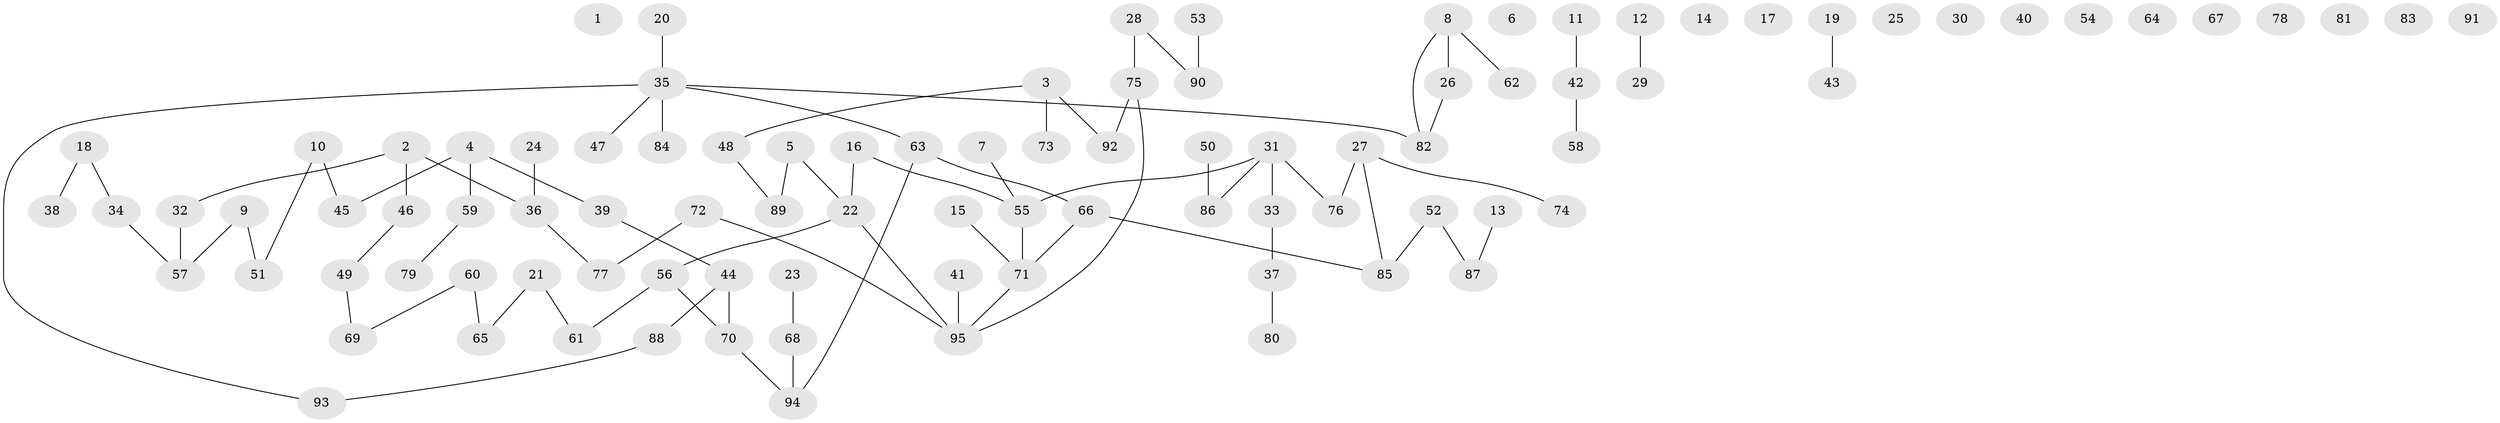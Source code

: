 // coarse degree distribution, {2: 0.38095238095238093, 4: 0.09523809523809523, 6: 0.047619047619047616, 3: 0.19047619047619047, 1: 0.23809523809523808, 5: 0.047619047619047616}
// Generated by graph-tools (version 1.1) at 2025/48/03/04/25 22:48:03]
// undirected, 95 vertices, 85 edges
graph export_dot {
  node [color=gray90,style=filled];
  1;
  2;
  3;
  4;
  5;
  6;
  7;
  8;
  9;
  10;
  11;
  12;
  13;
  14;
  15;
  16;
  17;
  18;
  19;
  20;
  21;
  22;
  23;
  24;
  25;
  26;
  27;
  28;
  29;
  30;
  31;
  32;
  33;
  34;
  35;
  36;
  37;
  38;
  39;
  40;
  41;
  42;
  43;
  44;
  45;
  46;
  47;
  48;
  49;
  50;
  51;
  52;
  53;
  54;
  55;
  56;
  57;
  58;
  59;
  60;
  61;
  62;
  63;
  64;
  65;
  66;
  67;
  68;
  69;
  70;
  71;
  72;
  73;
  74;
  75;
  76;
  77;
  78;
  79;
  80;
  81;
  82;
  83;
  84;
  85;
  86;
  87;
  88;
  89;
  90;
  91;
  92;
  93;
  94;
  95;
  2 -- 32;
  2 -- 36;
  2 -- 46;
  3 -- 48;
  3 -- 73;
  3 -- 92;
  4 -- 39;
  4 -- 45;
  4 -- 59;
  5 -- 22;
  5 -- 89;
  7 -- 55;
  8 -- 26;
  8 -- 62;
  8 -- 82;
  9 -- 51;
  9 -- 57;
  10 -- 45;
  10 -- 51;
  11 -- 42;
  12 -- 29;
  13 -- 87;
  15 -- 71;
  16 -- 22;
  16 -- 55;
  18 -- 34;
  18 -- 38;
  19 -- 43;
  20 -- 35;
  21 -- 61;
  21 -- 65;
  22 -- 56;
  22 -- 95;
  23 -- 68;
  24 -- 36;
  26 -- 82;
  27 -- 74;
  27 -- 76;
  27 -- 85;
  28 -- 75;
  28 -- 90;
  31 -- 33;
  31 -- 55;
  31 -- 76;
  31 -- 86;
  32 -- 57;
  33 -- 37;
  34 -- 57;
  35 -- 47;
  35 -- 63;
  35 -- 82;
  35 -- 84;
  35 -- 93;
  36 -- 77;
  37 -- 80;
  39 -- 44;
  41 -- 95;
  42 -- 58;
  44 -- 70;
  44 -- 88;
  46 -- 49;
  48 -- 89;
  49 -- 69;
  50 -- 86;
  52 -- 85;
  52 -- 87;
  53 -- 90;
  55 -- 71;
  56 -- 61;
  56 -- 70;
  59 -- 79;
  60 -- 65;
  60 -- 69;
  63 -- 66;
  63 -- 94;
  66 -- 71;
  66 -- 85;
  68 -- 94;
  70 -- 94;
  71 -- 95;
  72 -- 77;
  72 -- 95;
  75 -- 92;
  75 -- 95;
  88 -- 93;
}
